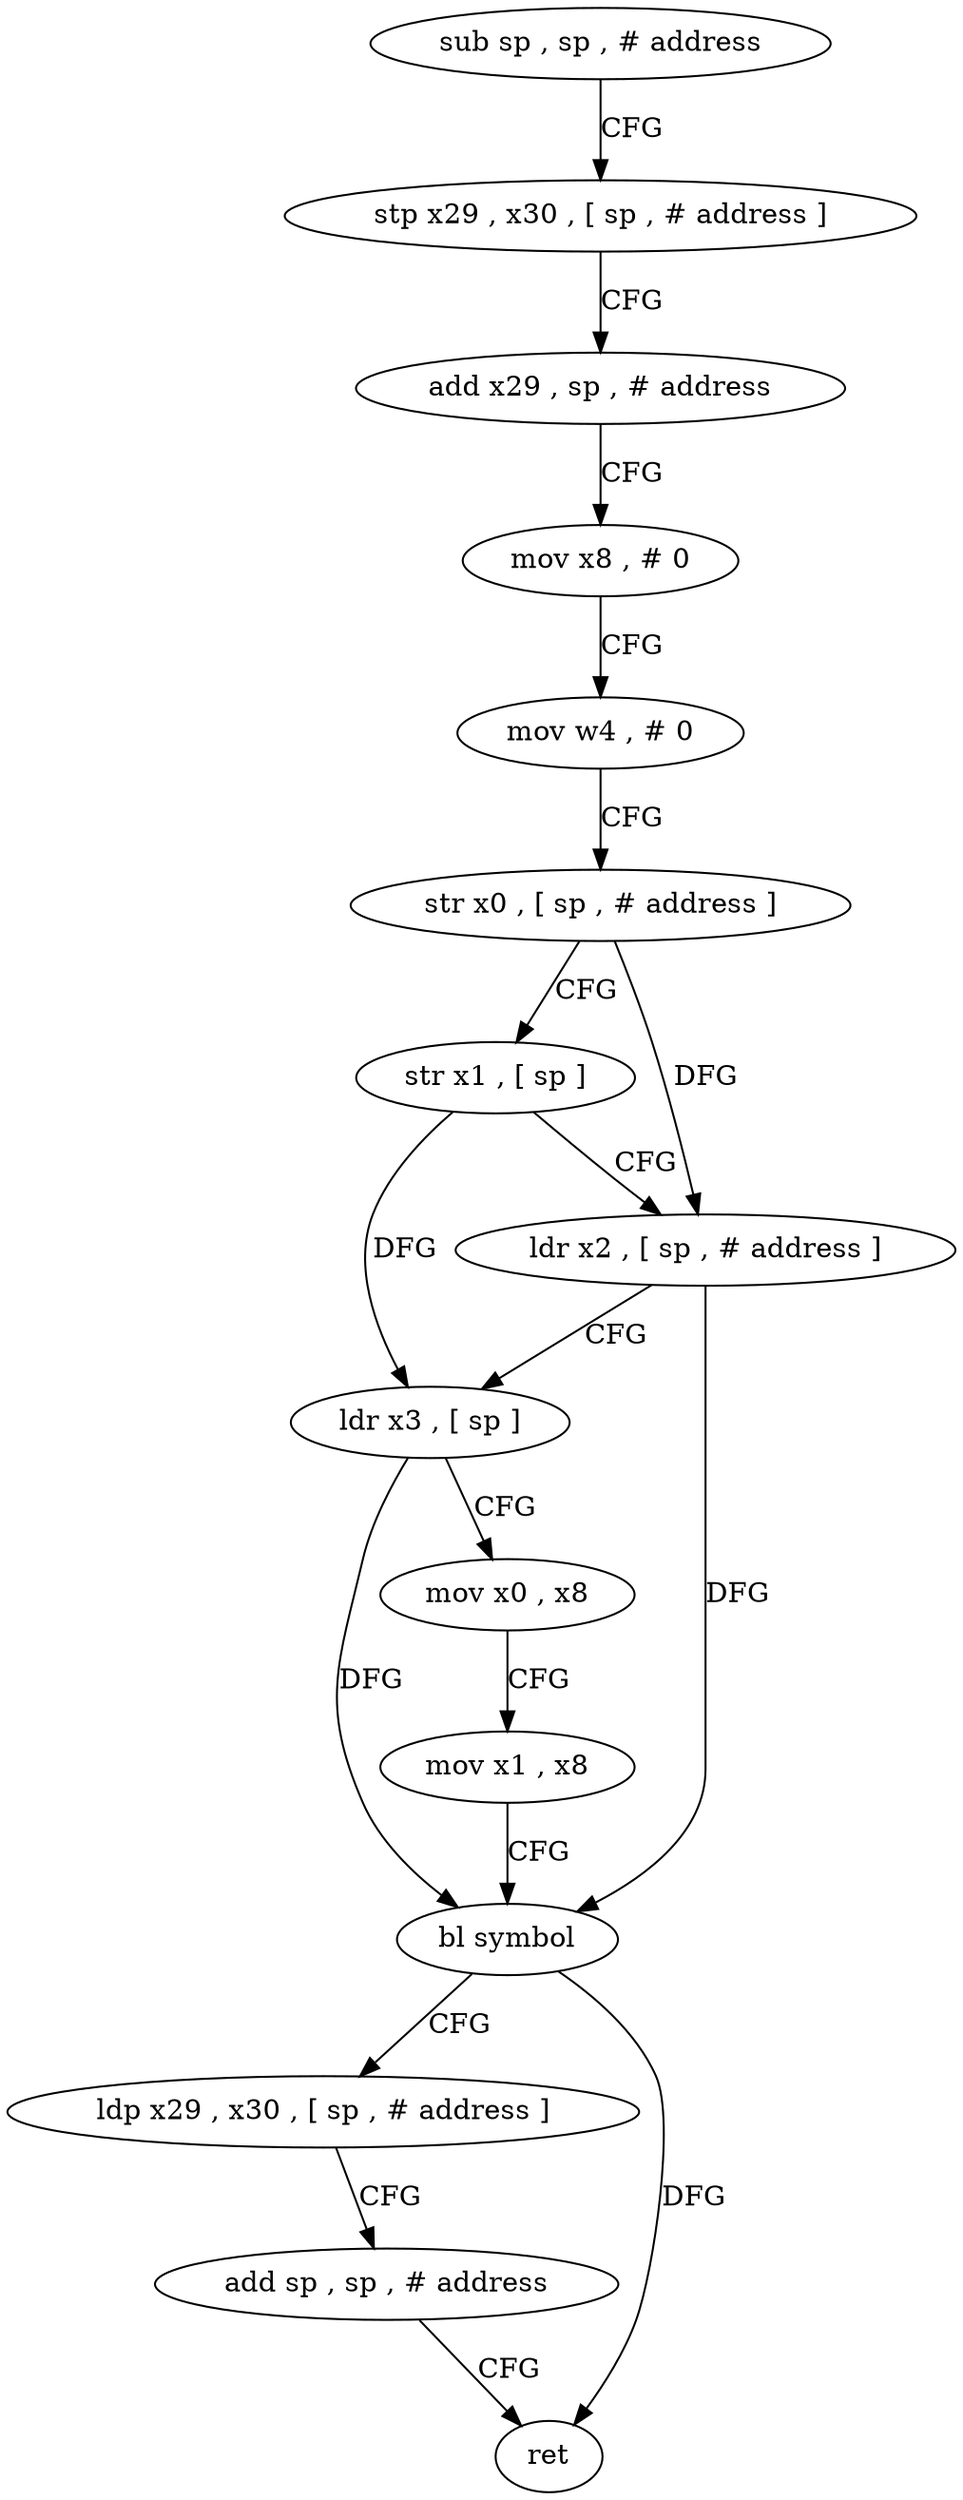 digraph "func" {
"4257844" [label = "sub sp , sp , # address" ]
"4257848" [label = "stp x29 , x30 , [ sp , # address ]" ]
"4257852" [label = "add x29 , sp , # address" ]
"4257856" [label = "mov x8 , # 0" ]
"4257860" [label = "mov w4 , # 0" ]
"4257864" [label = "str x0 , [ sp , # address ]" ]
"4257868" [label = "str x1 , [ sp ]" ]
"4257872" [label = "ldr x2 , [ sp , # address ]" ]
"4257876" [label = "ldr x3 , [ sp ]" ]
"4257880" [label = "mov x0 , x8" ]
"4257884" [label = "mov x1 , x8" ]
"4257888" [label = "bl symbol" ]
"4257892" [label = "ldp x29 , x30 , [ sp , # address ]" ]
"4257896" [label = "add sp , sp , # address" ]
"4257900" [label = "ret" ]
"4257844" -> "4257848" [ label = "CFG" ]
"4257848" -> "4257852" [ label = "CFG" ]
"4257852" -> "4257856" [ label = "CFG" ]
"4257856" -> "4257860" [ label = "CFG" ]
"4257860" -> "4257864" [ label = "CFG" ]
"4257864" -> "4257868" [ label = "CFG" ]
"4257864" -> "4257872" [ label = "DFG" ]
"4257868" -> "4257872" [ label = "CFG" ]
"4257868" -> "4257876" [ label = "DFG" ]
"4257872" -> "4257876" [ label = "CFG" ]
"4257872" -> "4257888" [ label = "DFG" ]
"4257876" -> "4257880" [ label = "CFG" ]
"4257876" -> "4257888" [ label = "DFG" ]
"4257880" -> "4257884" [ label = "CFG" ]
"4257884" -> "4257888" [ label = "CFG" ]
"4257888" -> "4257892" [ label = "CFG" ]
"4257888" -> "4257900" [ label = "DFG" ]
"4257892" -> "4257896" [ label = "CFG" ]
"4257896" -> "4257900" [ label = "CFG" ]
}
